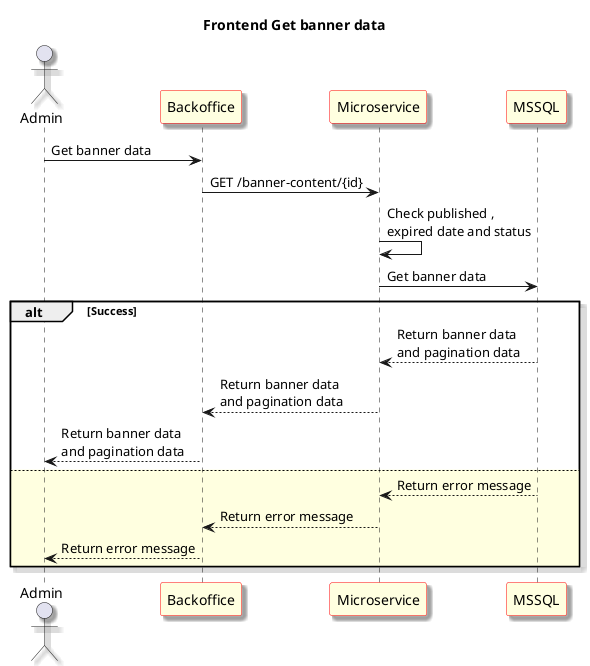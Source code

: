 @startuml Frontend Get banner data
skinparam shadowing true
skinparam sequence {
	ParticipantBackgroundColor LightYellow
	ParticipantBorderColor red
}
Title: Frontend Get banner data
actor "Admin" as User1
participant "Backoffice" as Frontend
participant "Microservice" as Microservice
participant "MSSQL" as Database

User1 -> Frontend: Get banner data

Frontend -> Microservice: GET /banner-content/{id}

Microservice -> Microservice: Check published , \nexpired date and status

Microservice -> Database: Get banner data

alt Success

Database --> Microservice: Return banner data \nand pagination data

Microservice --> Frontend: Return banner data \nand pagination data

Frontend --> User1: Return banner data \nand pagination data

else #LightYellow

Database --> Microservice: Return error message

Microservice --> Frontend: Return error message

Frontend --> User1: Return error message

end

@enduml